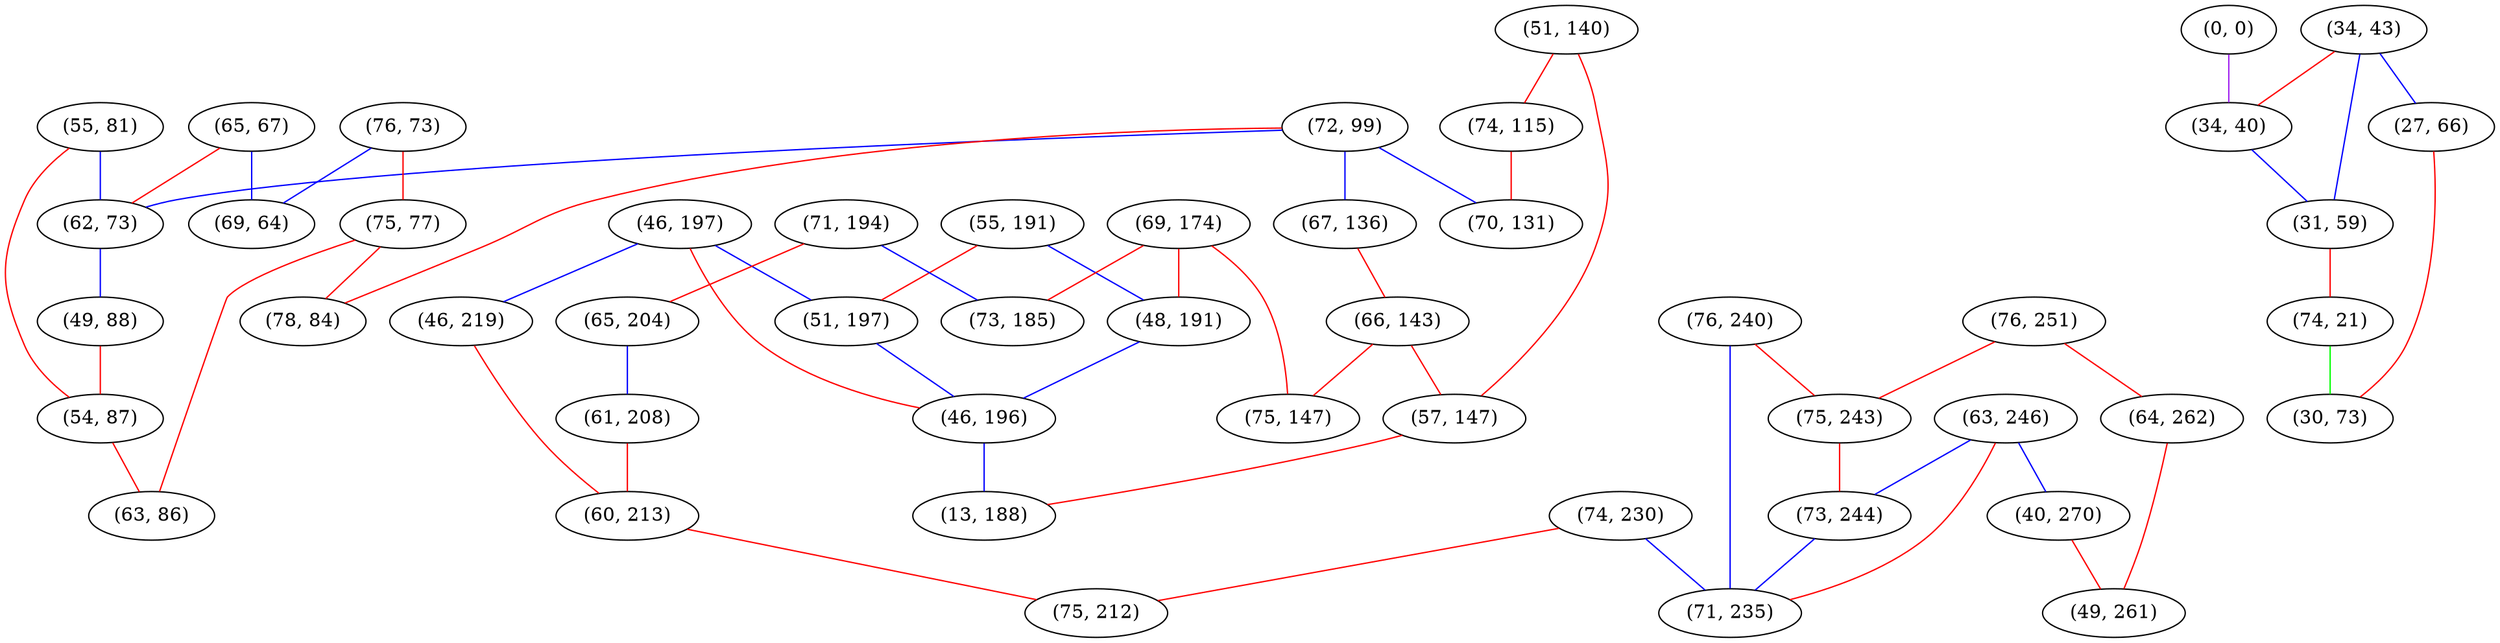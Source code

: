 graph "" {
"(72, 99)";
"(65, 67)";
"(55, 191)";
"(46, 197)";
"(55, 81)";
"(62, 73)";
"(69, 174)";
"(49, 88)";
"(51, 140)";
"(76, 73)";
"(71, 194)";
"(65, 204)";
"(76, 251)";
"(74, 230)";
"(34, 43)";
"(67, 136)";
"(64, 262)";
"(63, 246)";
"(69, 64)";
"(76, 240)";
"(66, 143)";
"(75, 243)";
"(61, 208)";
"(75, 77)";
"(40, 270)";
"(46, 219)";
"(0, 0)";
"(34, 40)";
"(57, 147)";
"(51, 197)";
"(60, 213)";
"(31, 59)";
"(74, 21)";
"(78, 84)";
"(27, 66)";
"(75, 147)";
"(49, 261)";
"(54, 87)";
"(48, 191)";
"(73, 244)";
"(46, 196)";
"(30, 73)";
"(74, 115)";
"(63, 86)";
"(70, 131)";
"(13, 188)";
"(75, 212)";
"(71, 235)";
"(73, 185)";
"(72, 99)" -- "(67, 136)"  [color=blue, key=0, weight=3];
"(72, 99)" -- "(78, 84)"  [color=red, key=0, weight=1];
"(72, 99)" -- "(62, 73)"  [color=blue, key=0, weight=3];
"(72, 99)" -- "(70, 131)"  [color=blue, key=0, weight=3];
"(65, 67)" -- "(62, 73)"  [color=red, key=0, weight=1];
"(65, 67)" -- "(69, 64)"  [color=blue, key=0, weight=3];
"(55, 191)" -- "(48, 191)"  [color=blue, key=0, weight=3];
"(55, 191)" -- "(51, 197)"  [color=red, key=0, weight=1];
"(46, 197)" -- "(46, 219)"  [color=blue, key=0, weight=3];
"(46, 197)" -- "(46, 196)"  [color=red, key=0, weight=1];
"(46, 197)" -- "(51, 197)"  [color=blue, key=0, weight=3];
"(55, 81)" -- "(62, 73)"  [color=blue, key=0, weight=3];
"(55, 81)" -- "(54, 87)"  [color=red, key=0, weight=1];
"(62, 73)" -- "(49, 88)"  [color=blue, key=0, weight=3];
"(69, 174)" -- "(75, 147)"  [color=red, key=0, weight=1];
"(69, 174)" -- "(48, 191)"  [color=red, key=0, weight=1];
"(69, 174)" -- "(73, 185)"  [color=red, key=0, weight=1];
"(49, 88)" -- "(54, 87)"  [color=red, key=0, weight=1];
"(51, 140)" -- "(57, 147)"  [color=red, key=0, weight=1];
"(51, 140)" -- "(74, 115)"  [color=red, key=0, weight=1];
"(76, 73)" -- "(69, 64)"  [color=blue, key=0, weight=3];
"(76, 73)" -- "(75, 77)"  [color=red, key=0, weight=1];
"(71, 194)" -- "(73, 185)"  [color=blue, key=0, weight=3];
"(71, 194)" -- "(65, 204)"  [color=red, key=0, weight=1];
"(65, 204)" -- "(61, 208)"  [color=blue, key=0, weight=3];
"(76, 251)" -- "(64, 262)"  [color=red, key=0, weight=1];
"(76, 251)" -- "(75, 243)"  [color=red, key=0, weight=1];
"(74, 230)" -- "(71, 235)"  [color=blue, key=0, weight=3];
"(74, 230)" -- "(75, 212)"  [color=red, key=0, weight=1];
"(34, 43)" -- "(34, 40)"  [color=red, key=0, weight=1];
"(34, 43)" -- "(27, 66)"  [color=blue, key=0, weight=3];
"(34, 43)" -- "(31, 59)"  [color=blue, key=0, weight=3];
"(67, 136)" -- "(66, 143)"  [color=red, key=0, weight=1];
"(64, 262)" -- "(49, 261)"  [color=red, key=0, weight=1];
"(63, 246)" -- "(71, 235)"  [color=red, key=0, weight=1];
"(63, 246)" -- "(73, 244)"  [color=blue, key=0, weight=3];
"(63, 246)" -- "(40, 270)"  [color=blue, key=0, weight=3];
"(76, 240)" -- "(71, 235)"  [color=blue, key=0, weight=3];
"(76, 240)" -- "(75, 243)"  [color=red, key=0, weight=1];
"(66, 143)" -- "(57, 147)"  [color=red, key=0, weight=1];
"(66, 143)" -- "(75, 147)"  [color=red, key=0, weight=1];
"(75, 243)" -- "(73, 244)"  [color=red, key=0, weight=1];
"(61, 208)" -- "(60, 213)"  [color=red, key=0, weight=1];
"(75, 77)" -- "(78, 84)"  [color=red, key=0, weight=1];
"(75, 77)" -- "(63, 86)"  [color=red, key=0, weight=1];
"(40, 270)" -- "(49, 261)"  [color=red, key=0, weight=1];
"(46, 219)" -- "(60, 213)"  [color=red, key=0, weight=1];
"(0, 0)" -- "(34, 40)"  [color=purple, key=0, weight=4];
"(34, 40)" -- "(31, 59)"  [color=blue, key=0, weight=3];
"(57, 147)" -- "(13, 188)"  [color=red, key=0, weight=1];
"(51, 197)" -- "(46, 196)"  [color=blue, key=0, weight=3];
"(60, 213)" -- "(75, 212)"  [color=red, key=0, weight=1];
"(31, 59)" -- "(74, 21)"  [color=red, key=0, weight=1];
"(74, 21)" -- "(30, 73)"  [color=green, key=0, weight=2];
"(27, 66)" -- "(30, 73)"  [color=red, key=0, weight=1];
"(54, 87)" -- "(63, 86)"  [color=red, key=0, weight=1];
"(48, 191)" -- "(46, 196)"  [color=blue, key=0, weight=3];
"(73, 244)" -- "(71, 235)"  [color=blue, key=0, weight=3];
"(46, 196)" -- "(13, 188)"  [color=blue, key=0, weight=3];
"(74, 115)" -- "(70, 131)"  [color=red, key=0, weight=1];
}
